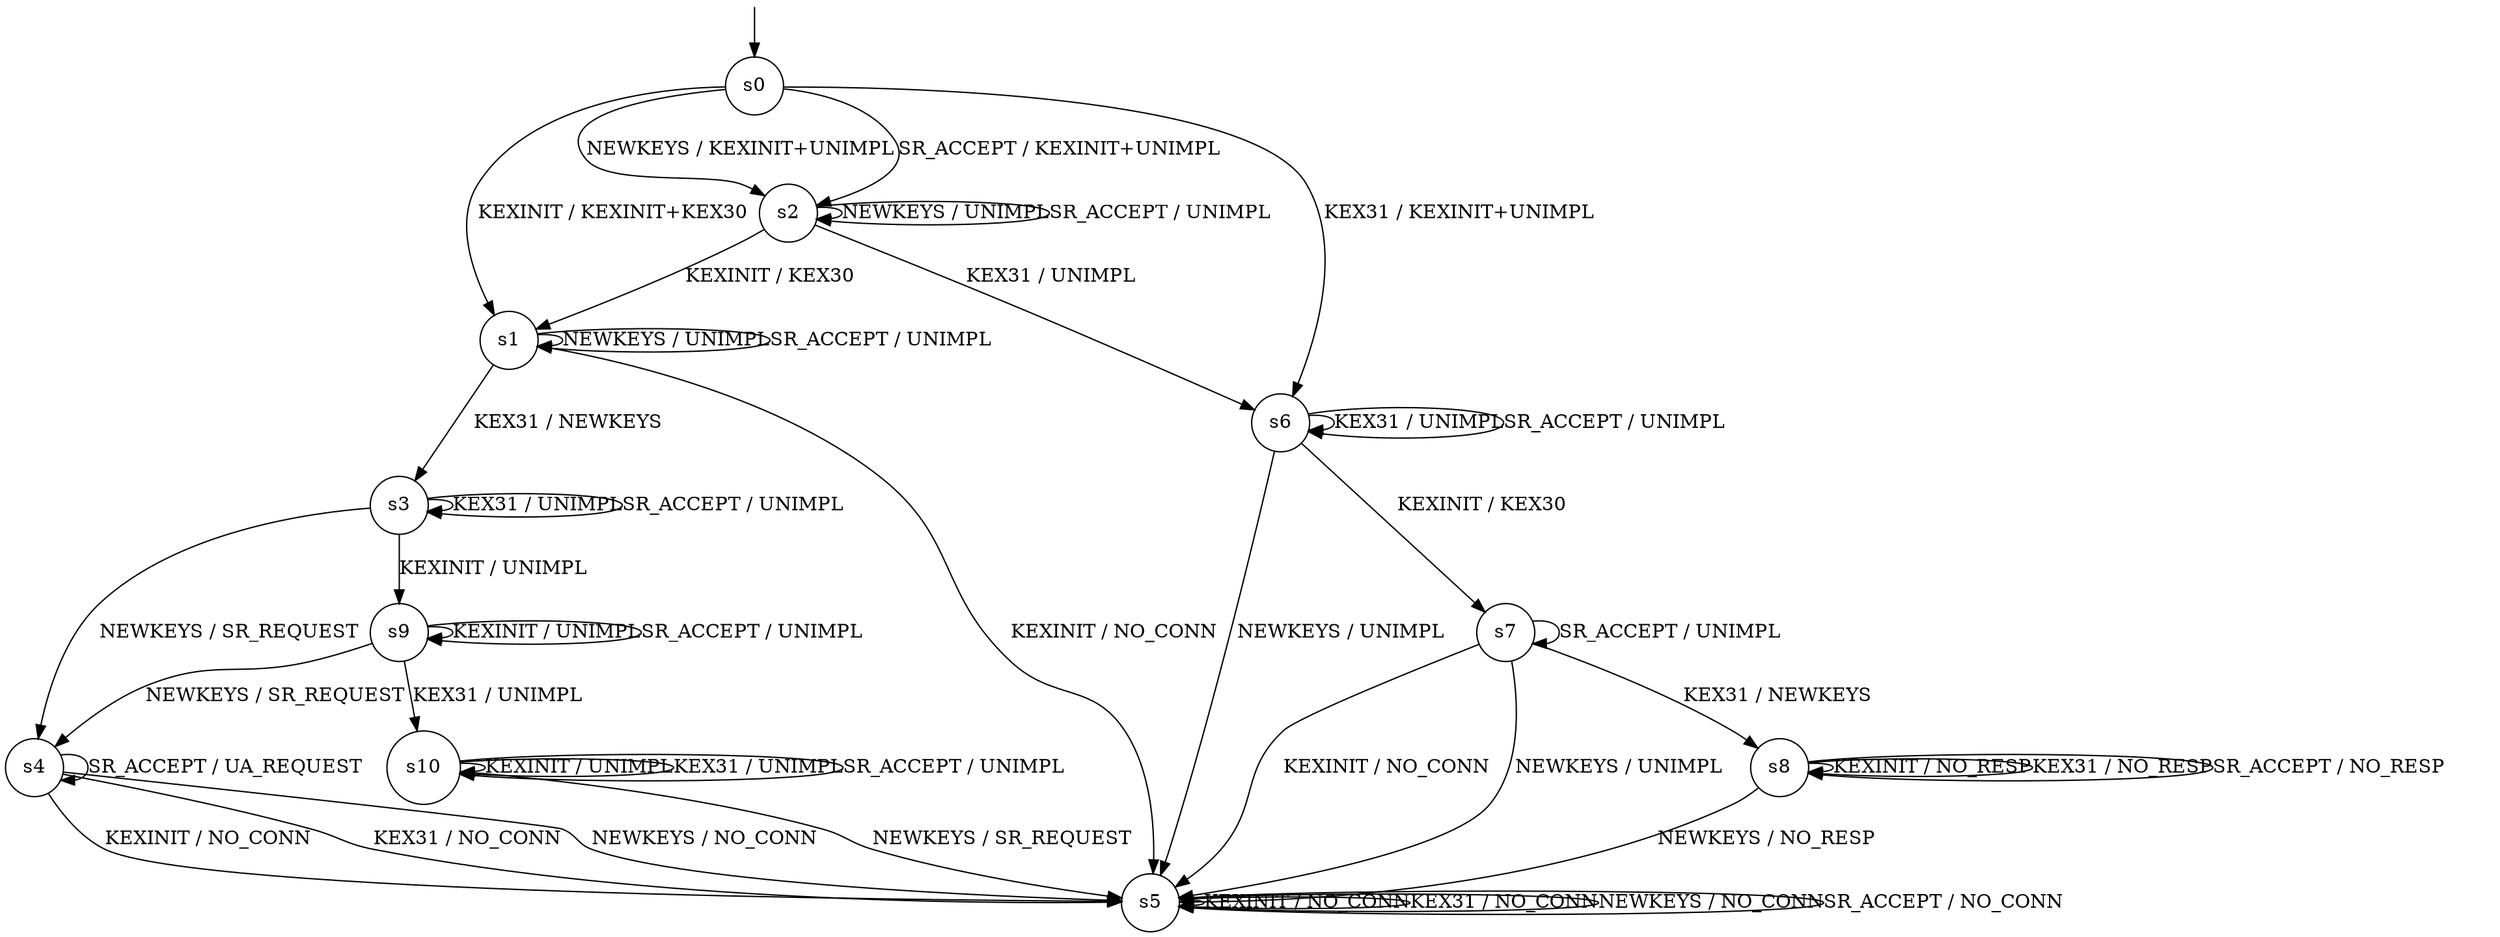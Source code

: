 digraph g {

	s0 [shape="circle" label="s0"];
	s1 [shape="circle" label="s1"];
	s2 [shape="circle" label="s2"];
	s3 [shape="circle" label="s3"];
	s4 [shape="circle" label="s4"];
	s5 [shape="circle" label="s5"];
	s6 [shape="circle" label="s6"];
	s7 [shape="circle" label="s7"];
	s8 [shape="circle" label="s8"];
	s9 [shape="circle" label="s9"];
	s10 [shape="circle" label="s10"];
	s0 -> s1 [label="KEXINIT / KEXINIT+KEX30"];
	s0 -> s6 [label="KEX31 / KEXINIT+UNIMPL"];
	s0 -> s2 [label="NEWKEYS / KEXINIT+UNIMPL"];
	s0 -> s2 [label="SR_ACCEPT / KEXINIT+UNIMPL"];
	s1 -> s5 [label="KEXINIT / NO_CONN"];
	s1 -> s3 [label="KEX31 / NEWKEYS"];
	s1 -> s1 [label="NEWKEYS / UNIMPL"];
	s1 -> s1 [label="SR_ACCEPT / UNIMPL"];
	s2 -> s1 [label="KEXINIT / KEX30"];
	s2 -> s6 [label="KEX31 / UNIMPL"];
	s2 -> s2 [label="NEWKEYS / UNIMPL"];
	s2 -> s2 [label="SR_ACCEPT / UNIMPL"];
	s3 -> s9 [label="KEXINIT / UNIMPL"];
	s3 -> s3 [label="KEX31 / UNIMPL"];
	s3 -> s4 [label="NEWKEYS / SR_REQUEST"];
	s3 -> s3 [label="SR_ACCEPT / UNIMPL"];
	s4 -> s5 [label="KEXINIT / NO_CONN"];
	s4 -> s5 [label="KEX31 / NO_CONN"];
	s4 -> s5 [label="NEWKEYS / NO_CONN"];
	s4 -> s4 [label="SR_ACCEPT / UA_REQUEST"];
	s5 -> s5 [label="KEXINIT / NO_CONN"];
	s5 -> s5 [label="KEX31 / NO_CONN"];
	s5 -> s5 [label="NEWKEYS / NO_CONN"];
	s5 -> s5 [label="SR_ACCEPT / NO_CONN"];
	s6 -> s7 [label="KEXINIT / KEX30"];
	s6 -> s6 [label="KEX31 / UNIMPL"];
	s6 -> s5 [label="NEWKEYS / UNIMPL"];
	s6 -> s6 [label="SR_ACCEPT / UNIMPL"];
	s7 -> s5 [label="KEXINIT / NO_CONN"];
	s7 -> s8 [label="KEX31 / NEWKEYS"];
	s7 -> s5 [label="NEWKEYS / UNIMPL"];
	s7 -> s7 [label="SR_ACCEPT / UNIMPL"];
	s8 -> s8 [label="KEXINIT / NO_RESP"];
	s8 -> s8 [label="KEX31 / NO_RESP"];
	s8 -> s5 [label="NEWKEYS / NO_RESP"];
	s8 -> s8 [label="SR_ACCEPT / NO_RESP"];
	s9 -> s9 [label="KEXINIT / UNIMPL"];
	s9 -> s10 [label="KEX31 / UNIMPL"];
	s9 -> s4 [label="NEWKEYS / SR_REQUEST"];
	s9 -> s9 [label="SR_ACCEPT / UNIMPL"];
	s10 -> s10 [label="KEXINIT / UNIMPL"];
	s10 -> s10 [label="KEX31 / UNIMPL"];
	s10 -> s5 [label="NEWKEYS / SR_REQUEST"];
	s10 -> s10 [label="SR_ACCEPT / UNIMPL"];

__start0 [label="" shape="none" width="0" height="0"];
__start0 -> s0;

}
